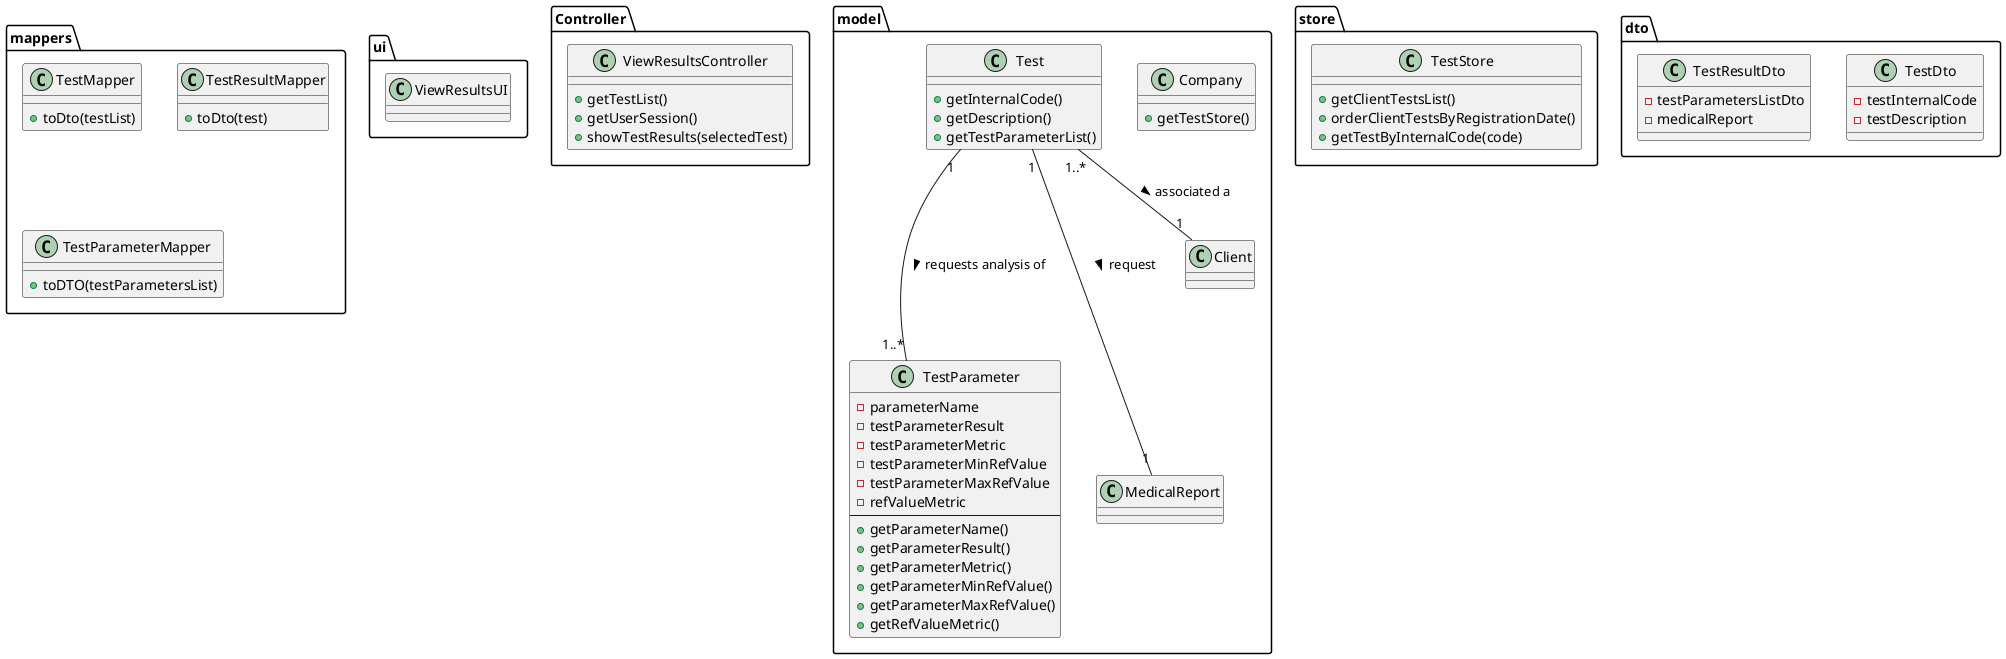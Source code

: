 @startuml


package ui {
class ViewResultsUI{}
}

package Controller{
class ViewResultsController{
+getTestList()
+getUserSession()
+showTestResults(selectedTest)
}
}

package model{
class Company{
+getTestStore()
}
class Test{
+getInternalCode()
+getDescription()
+getTestParameterList()
}
class TestParameter{
-parameterName
-testParameterResult
-testParameterMetric
-testParameterMinRefValue
-testParameterMaxRefValue
-refValueMetric
--
+getParameterName()
+getParameterResult()
+getParameterMetric()
+getParameterMinRefValue()
+getParameterMaxRefValue()
+getRefValueMetric()
}
class MedicalReport{}
class Client{}
}



package store{
class TestStore{
+getClientTestsList()
+orderClientTestsByRegistrationDate()
+getTestByInternalCode(code)
}
}

package mappers{
class TestMapper{
+toDto(testList)
}
class TestResultMapper{
+toDto(test)
}
class TestParameterMapper {
+toDTO(testParametersList)
}
}


package dto{
class TestDto{
-testInternalCode
-testDescription
}
class TestResultDto{
-testParametersListDto
-medicalReport
}
}


Test "1..*" -- "1" Client : associated a >
Test "1" ---"1" MedicalReport : request >
Test "1" ---"1..*" TestParameter : requests analysis of >





@enduml
